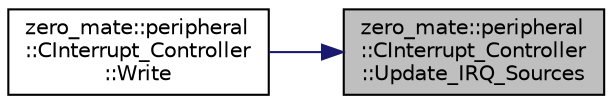 digraph "zero_mate::peripheral::CInterrupt_Controller::Update_IRQ_Sources"
{
 // LATEX_PDF_SIZE
  bgcolor="transparent";
  edge [fontname="Helvetica",fontsize="10",labelfontname="Helvetica",labelfontsize="10"];
  node [fontname="Helvetica",fontsize="10",shape=record];
  rankdir="RL";
  Node1 [label="zero_mate::peripheral\l::CInterrupt_Controller\l::Update_IRQ_Sources",height=0.2,width=0.4,color="black", fillcolor="grey75", style="filled", fontcolor="black",tooltip=" "];
  Node1 -> Node2 [dir="back",color="midnightblue",fontsize="10",style="solid",fontname="Helvetica"];
  Node2 [label="zero_mate::peripheral\l::CInterrupt_Controller\l::Write",height=0.2,width=0.4,color="black",URL="$classzero__mate_1_1peripheral_1_1CInterrupt__Controller.html#ab37428109c8e5f862b528417048903f3",tooltip=" "];
}
